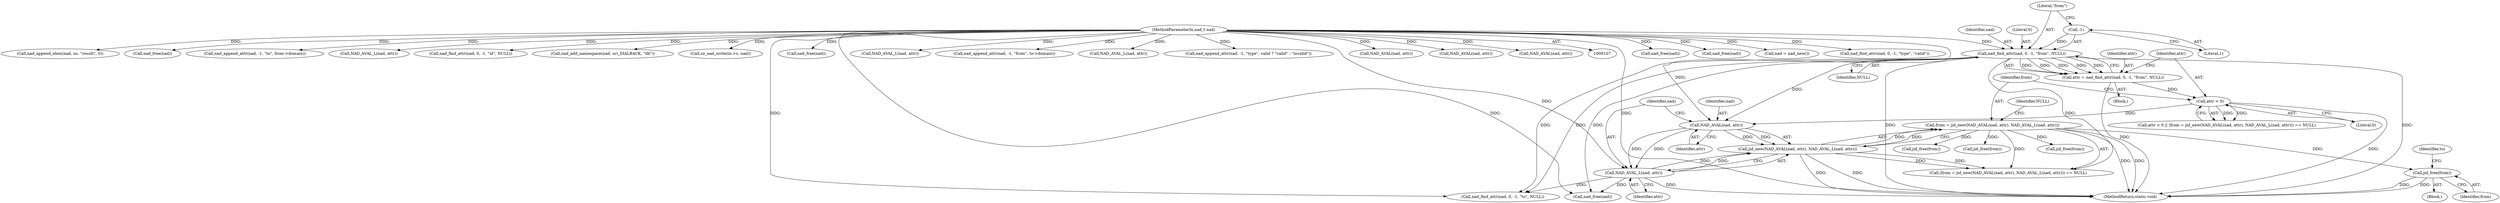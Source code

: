 digraph "0_jabberd2_aabcffae560d5fd00cd1d2ffce5d760353cf0a4d_0@API" {
"1000201" [label="(Call,jid_free(from))"];
"1000133" [label="(Call,from = jid_new(NAD_AVAL(nad, attr), NAD_AVAL_L(nad, attr)))"];
"1000135" [label="(Call,jid_new(NAD_AVAL(nad, attr), NAD_AVAL_L(nad, attr)))"];
"1000136" [label="(Call,NAD_AVAL(nad, attr))"];
"1000120" [label="(Call,nad_find_attr(nad, 0, -1, \"from\", NULL))"];
"1000109" [label="(MethodParameterIn,nad_t nad)"];
"1000123" [label="(Call,-1)"];
"1000129" [label="(Call,attr < 0)"];
"1000118" [label="(Call,attr = nad_find_attr(nad, 0, -1, \"from\", NULL))"];
"1000139" [label="(Call,NAD_AVAL_L(nad, attr))"];
"1000123" [label="(Call,-1)"];
"1000358" [label="(Call,nad_free(nad))"];
"1000240" [label="(Call,nad_free(nad))"];
"1000136" [label="(Call,NAD_AVAL(nad, attr))"];
"1000364" [label="(Call,nad = nad_new())"];
"1000121" [label="(Identifier,nad)"];
"1000255" [label="(Call,nad_find_attr(nad, 0, -1, \"type\", \"valid\"))"];
"1000373" [label="(Call,nad_append_elem(nad, ns, \"result\", 0))"];
"1000129" [label="(Call,attr < 0)"];
"1000422" [label="(Call,jid_free(from))"];
"1000126" [label="(Identifier,NULL)"];
"1000205" [label="(Call,nad_free(nad))"];
"1000378" [label="(Call,nad_append_attr(nad, -1, \"to\", from->domain))"];
"1000219" [label="(Call,NAD_AVAL_L(nad, attr))"];
"1000124" [label="(Literal,1)"];
"1000138" [label="(Identifier,attr)"];
"1000125" [label="(Literal,\"from\")"];
"1000109" [label="(MethodParameterIn,nad_t nad)"];
"1000142" [label="(Identifier,NULL)"];
"1000186" [label="(Call,nad_find_attr(nad, 0, -1, \"id\", NULL))"];
"1000369" [label="(Call,nad_add_namespace(nad, uri_DIALBACK, \"db\"))"];
"1000403" [label="(Call,sx_nad_write(in->s, nad))"];
"1000426" [label="(MethodReturn,static void)"];
"1000181" [label="(Call,nad_free(nad))"];
"1000110" [label="(Block,)"];
"1000152" [label="(Call,nad_find_attr(nad, 0, -1, \"to\", NULL))"];
"1000133" [label="(Call,from = jid_new(NAD_AVAL(nad, attr), NAD_AVAL_L(nad, attr)))"];
"1000137" [label="(Identifier,nad)"];
"1000134" [label="(Identifier,from)"];
"1000202" [label="(Identifier,from)"];
"1000119" [label="(Identifier,attr)"];
"1000140" [label="(Identifier,nad)"];
"1000128" [label="(Call,attr < 0 || (from = jid_new(NAD_AVAL(nad, attr), NAD_AVAL_L(nad, attr))) == NULL)"];
"1000135" [label="(Call,jid_new(NAD_AVAL(nad, attr), NAD_AVAL_L(nad, attr)))"];
"1000118" [label="(Call,attr = nad_find_attr(nad, 0, -1, \"from\", NULL))"];
"1000204" [label="(Identifier,to)"];
"1000236" [label="(Call,jid_free(from))"];
"1000141" [label="(Identifier,attr)"];
"1000120" [label="(Call,nad_find_attr(nad, 0, -1, \"from\", NULL))"];
"1000171" [label="(Call,NAD_AVAL_L(nad, attr))"];
"1000386" [label="(Call,nad_append_attr(nad, -1, \"from\", to->domain))"];
"1000230" [label="(Call,NAD_AVAL_L(nad, attr))"];
"1000139" [label="(Call,NAD_AVAL_L(nad, attr))"];
"1000122" [label="(Literal,0)"];
"1000131" [label="(Literal,0)"];
"1000394" [label="(Call,nad_append_attr(nad, -1, \"type\", valid ? \"valid\" : \"invalid\"))"];
"1000201" [label="(Call,jid_free(from))"];
"1000179" [label="(Call,jid_free(from))"];
"1000147" [label="(Call,nad_free(nad))"];
"1000132" [label="(Call,(from = jid_new(NAD_AVAL(nad, attr), NAD_AVAL_L(nad, attr))) == NULL)"];
"1000216" [label="(Call,NAD_AVAL(nad, attr))"];
"1000130" [label="(Identifier,attr)"];
"1000197" [label="(Block,)"];
"1000233" [label="(Call,NAD_AVAL(nad, attr))"];
"1000168" [label="(Call,NAD_AVAL(nad, attr))"];
"1000201" -> "1000197"  [label="AST: "];
"1000201" -> "1000202"  [label="CFG: "];
"1000202" -> "1000201"  [label="AST: "];
"1000204" -> "1000201"  [label="CFG: "];
"1000201" -> "1000426"  [label="DDG: "];
"1000201" -> "1000426"  [label="DDG: "];
"1000133" -> "1000201"  [label="DDG: "];
"1000133" -> "1000132"  [label="AST: "];
"1000133" -> "1000135"  [label="CFG: "];
"1000134" -> "1000133"  [label="AST: "];
"1000135" -> "1000133"  [label="AST: "];
"1000142" -> "1000133"  [label="CFG: "];
"1000133" -> "1000426"  [label="DDG: "];
"1000133" -> "1000426"  [label="DDG: "];
"1000133" -> "1000132"  [label="DDG: "];
"1000135" -> "1000133"  [label="DDG: "];
"1000135" -> "1000133"  [label="DDG: "];
"1000133" -> "1000179"  [label="DDG: "];
"1000133" -> "1000236"  [label="DDG: "];
"1000133" -> "1000422"  [label="DDG: "];
"1000135" -> "1000139"  [label="CFG: "];
"1000136" -> "1000135"  [label="AST: "];
"1000139" -> "1000135"  [label="AST: "];
"1000135" -> "1000426"  [label="DDG: "];
"1000135" -> "1000426"  [label="DDG: "];
"1000135" -> "1000132"  [label="DDG: "];
"1000135" -> "1000132"  [label="DDG: "];
"1000136" -> "1000135"  [label="DDG: "];
"1000136" -> "1000135"  [label="DDG: "];
"1000139" -> "1000135"  [label="DDG: "];
"1000139" -> "1000135"  [label="DDG: "];
"1000136" -> "1000138"  [label="CFG: "];
"1000137" -> "1000136"  [label="AST: "];
"1000138" -> "1000136"  [label="AST: "];
"1000140" -> "1000136"  [label="CFG: "];
"1000120" -> "1000136"  [label="DDG: "];
"1000109" -> "1000136"  [label="DDG: "];
"1000129" -> "1000136"  [label="DDG: "];
"1000136" -> "1000139"  [label="DDG: "];
"1000136" -> "1000139"  [label="DDG: "];
"1000120" -> "1000118"  [label="AST: "];
"1000120" -> "1000126"  [label="CFG: "];
"1000121" -> "1000120"  [label="AST: "];
"1000122" -> "1000120"  [label="AST: "];
"1000123" -> "1000120"  [label="AST: "];
"1000125" -> "1000120"  [label="AST: "];
"1000126" -> "1000120"  [label="AST: "];
"1000118" -> "1000120"  [label="CFG: "];
"1000120" -> "1000426"  [label="DDG: "];
"1000120" -> "1000426"  [label="DDG: "];
"1000120" -> "1000118"  [label="DDG: "];
"1000120" -> "1000118"  [label="DDG: "];
"1000120" -> "1000118"  [label="DDG: "];
"1000120" -> "1000118"  [label="DDG: "];
"1000120" -> "1000118"  [label="DDG: "];
"1000109" -> "1000120"  [label="DDG: "];
"1000123" -> "1000120"  [label="DDG: "];
"1000120" -> "1000132"  [label="DDG: "];
"1000120" -> "1000147"  [label="DDG: "];
"1000120" -> "1000152"  [label="DDG: "];
"1000120" -> "1000152"  [label="DDG: "];
"1000109" -> "1000107"  [label="AST: "];
"1000109" -> "1000426"  [label="DDG: "];
"1000109" -> "1000139"  [label="DDG: "];
"1000109" -> "1000147"  [label="DDG: "];
"1000109" -> "1000152"  [label="DDG: "];
"1000109" -> "1000168"  [label="DDG: "];
"1000109" -> "1000171"  [label="DDG: "];
"1000109" -> "1000181"  [label="DDG: "];
"1000109" -> "1000186"  [label="DDG: "];
"1000109" -> "1000205"  [label="DDG: "];
"1000109" -> "1000216"  [label="DDG: "];
"1000109" -> "1000219"  [label="DDG: "];
"1000109" -> "1000230"  [label="DDG: "];
"1000109" -> "1000233"  [label="DDG: "];
"1000109" -> "1000240"  [label="DDG: "];
"1000109" -> "1000255"  [label="DDG: "];
"1000109" -> "1000358"  [label="DDG: "];
"1000109" -> "1000364"  [label="DDG: "];
"1000109" -> "1000369"  [label="DDG: "];
"1000109" -> "1000373"  [label="DDG: "];
"1000109" -> "1000378"  [label="DDG: "];
"1000109" -> "1000386"  [label="DDG: "];
"1000109" -> "1000394"  [label="DDG: "];
"1000109" -> "1000403"  [label="DDG: "];
"1000123" -> "1000124"  [label="CFG: "];
"1000124" -> "1000123"  [label="AST: "];
"1000125" -> "1000123"  [label="CFG: "];
"1000129" -> "1000128"  [label="AST: "];
"1000129" -> "1000131"  [label="CFG: "];
"1000130" -> "1000129"  [label="AST: "];
"1000131" -> "1000129"  [label="AST: "];
"1000134" -> "1000129"  [label="CFG: "];
"1000128" -> "1000129"  [label="CFG: "];
"1000129" -> "1000426"  [label="DDG: "];
"1000129" -> "1000128"  [label="DDG: "];
"1000129" -> "1000128"  [label="DDG: "];
"1000118" -> "1000129"  [label="DDG: "];
"1000118" -> "1000110"  [label="AST: "];
"1000119" -> "1000118"  [label="AST: "];
"1000130" -> "1000118"  [label="CFG: "];
"1000118" -> "1000426"  [label="DDG: "];
"1000139" -> "1000141"  [label="CFG: "];
"1000140" -> "1000139"  [label="AST: "];
"1000141" -> "1000139"  [label="AST: "];
"1000139" -> "1000426"  [label="DDG: "];
"1000139" -> "1000147"  [label="DDG: "];
"1000139" -> "1000152"  [label="DDG: "];
}
